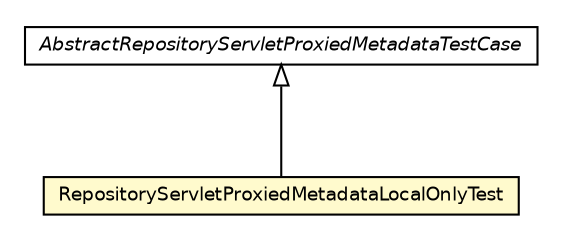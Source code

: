#!/usr/local/bin/dot
#
# Class diagram 
# Generated by UmlGraph version 4.6 (http://www.spinellis.gr/sw/umlgraph)
#

digraph G {
	edge [fontname="Helvetica",fontsize=10,labelfontname="Helvetica",labelfontsize=10];
	node [fontname="Helvetica",fontsize=10,shape=plaintext];
	// org.apache.maven.archiva.webdav.RepositoryServletProxiedMetadataLocalOnlyTest
	c49565 [label=<<table border="0" cellborder="1" cellspacing="0" cellpadding="2" port="p" bgcolor="lemonChiffon" href="./RepositoryServletProxiedMetadataLocalOnlyTest.html">
		<tr><td><table border="0" cellspacing="0" cellpadding="1">
			<tr><td> RepositoryServletProxiedMetadataLocalOnlyTest </td></tr>
		</table></td></tr>
		</table>>, fontname="Helvetica", fontcolor="black", fontsize=9.0];
	// org.apache.maven.archiva.webdav.AbstractRepositoryServletProxiedMetadataTestCase
	c49580 [label=<<table border="0" cellborder="1" cellspacing="0" cellpadding="2" port="p" href="./AbstractRepositoryServletProxiedMetadataTestCase.html">
		<tr><td><table border="0" cellspacing="0" cellpadding="1">
			<tr><td><font face="Helvetica-Oblique"> AbstractRepositoryServletProxiedMetadataTestCase </font></td></tr>
		</table></td></tr>
		</table>>, fontname="Helvetica", fontcolor="black", fontsize=9.0];
	//org.apache.maven.archiva.webdav.RepositoryServletProxiedMetadataLocalOnlyTest extends org.apache.maven.archiva.webdav.AbstractRepositoryServletProxiedMetadataTestCase
	c49580:p -> c49565:p [dir=back,arrowtail=empty];
}


